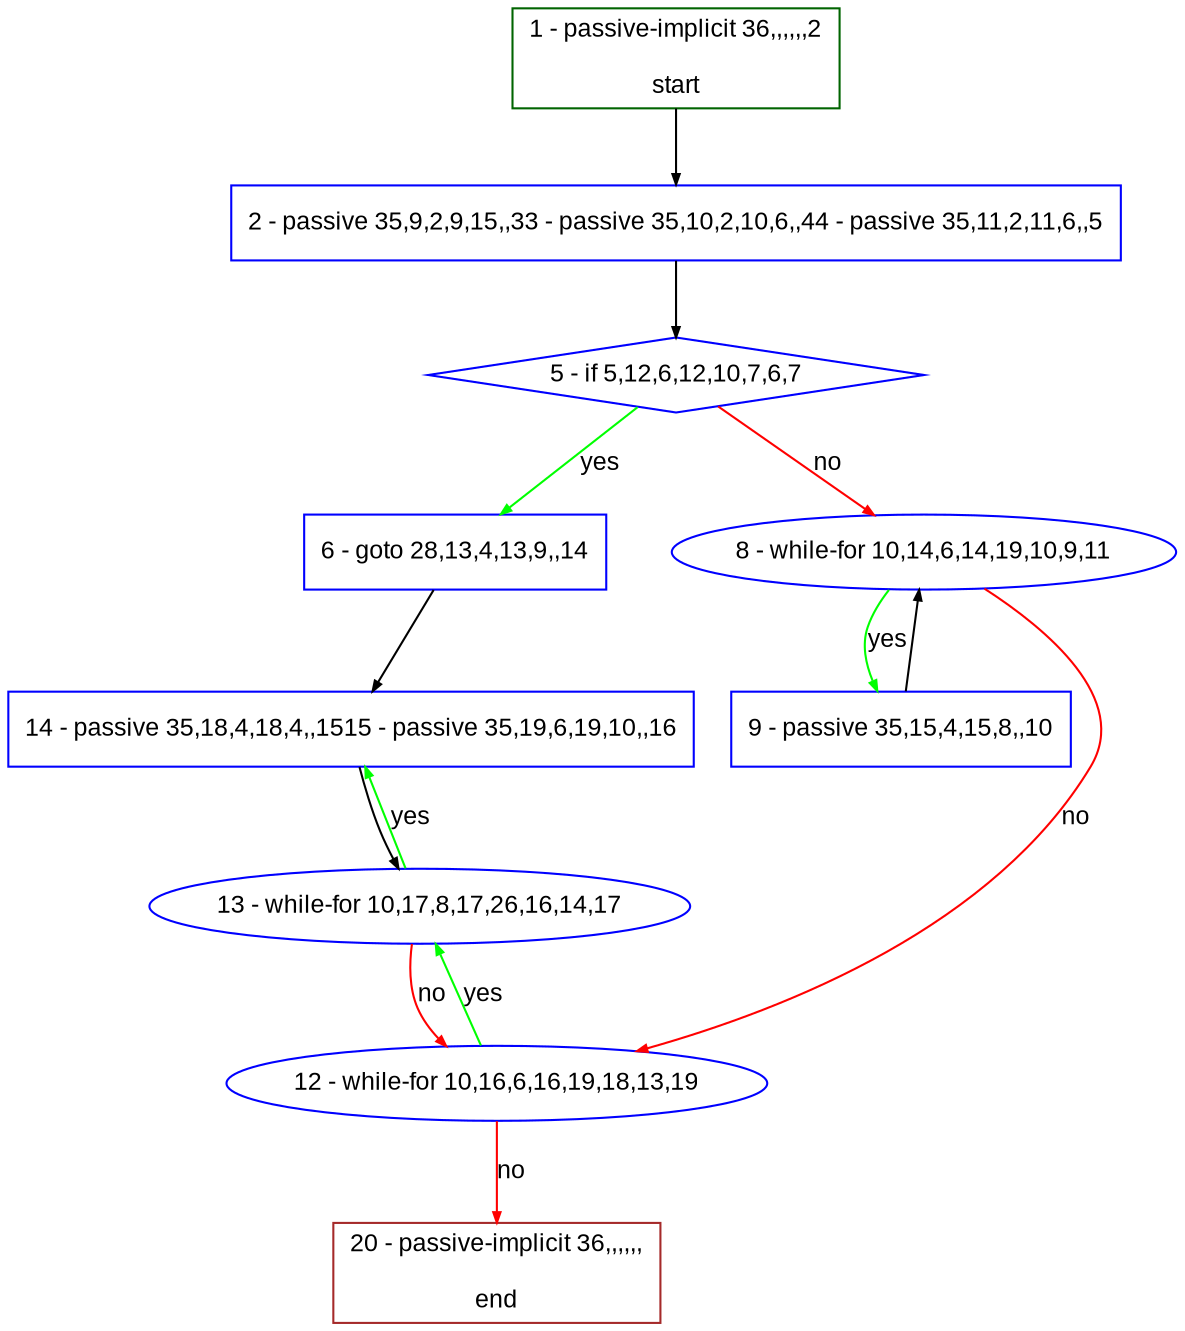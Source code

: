 digraph "" {
  graph [bgcolor="white", fillcolor="#FFFFCC", pack="true", packmode="clust", fontname="Arial", label="", fontsize="12", compound="true", style="rounded,filled"];
  node [node_initialized="no", fillcolor="white", fontname="Arial", label="", color="grey", fontsize="12", fixedsize="false", compound="true", shape="rectangle", style="filled"];
  edge [arrowtail="none", lhead="", fontcolor="black", fontname="Arial", label="", color="black", fontsize="12", arrowhead="normal", arrowsize="0.5", compound="true", ltail="", dir="forward"];
  __N1 [fillcolor="#ffffff", label="2 - passive 35,9,2,9,15,,33 - passive 35,10,2,10,6,,44 - passive 35,11,2,11,6,,5", color="#0000ff", shape="box", style="filled"];
  __N2 [fillcolor="#ffffff", label="1 - passive-implicit 36,,,,,,2\n\nstart", color="#006400", shape="box", style="filled"];
  __N3 [fillcolor="#ffffff", label="5 - if 5,12,6,12,10,7,6,7", color="#0000ff", shape="diamond", style="filled"];
  __N4 [fillcolor="#ffffff", label="6 - goto 28,13,4,13,9,,14", color="#0000ff", shape="box", style="filled"];
  __N5 [fillcolor="#ffffff", label="8 - while-for 10,14,6,14,19,10,9,11", color="#0000ff", shape="oval", style="filled"];
  __N6 [fillcolor="#ffffff", label="14 - passive 35,18,4,18,4,,1515 - passive 35,19,6,19,10,,16", color="#0000ff", shape="box", style="filled"];
  __N7 [fillcolor="#ffffff", label="9 - passive 35,15,4,15,8,,10", color="#0000ff", shape="box", style="filled"];
  __N8 [fillcolor="#ffffff", label="12 - while-for 10,16,6,16,19,18,13,19", color="#0000ff", shape="oval", style="filled"];
  __N9 [fillcolor="#ffffff", label="13 - while-for 10,17,8,17,26,16,14,17", color="#0000ff", shape="oval", style="filled"];
  __N10 [fillcolor="#ffffff", label="20 - passive-implicit 36,,,,,,\n\nend", color="#a52a2a", shape="box", style="filled"];
  __N2 -> __N1 [arrowtail="none", color="#000000", label="", arrowhead="normal", dir="forward"];
  __N1 -> __N3 [arrowtail="none", color="#000000", label="", arrowhead="normal", dir="forward"];
  __N3 -> __N4 [arrowtail="none", color="#00ff00", label="yes", arrowhead="normal", dir="forward"];
  __N3 -> __N5 [arrowtail="none", color="#ff0000", label="no", arrowhead="normal", dir="forward"];
  __N4 -> __N6 [arrowtail="none", color="#000000", label="", arrowhead="normal", dir="forward"];
  __N5 -> __N7 [arrowtail="none", color="#00ff00", label="yes", arrowhead="normal", dir="forward"];
  __N7 -> __N5 [arrowtail="none", color="#000000", label="", arrowhead="normal", dir="forward"];
  __N5 -> __N8 [arrowtail="none", color="#ff0000", label="no", arrowhead="normal", dir="forward"];
  __N8 -> __N9 [arrowtail="none", color="#00ff00", label="yes", arrowhead="normal", dir="forward"];
  __N9 -> __N8 [arrowtail="none", color="#ff0000", label="no", arrowhead="normal", dir="forward"];
  __N8 -> __N10 [arrowtail="none", color="#ff0000", label="no", arrowhead="normal", dir="forward"];
  __N9 -> __N6 [arrowtail="none", color="#00ff00", label="yes", arrowhead="normal", dir="forward"];
  __N6 -> __N9 [arrowtail="none", color="#000000", label="", arrowhead="normal", dir="forward"];
}
